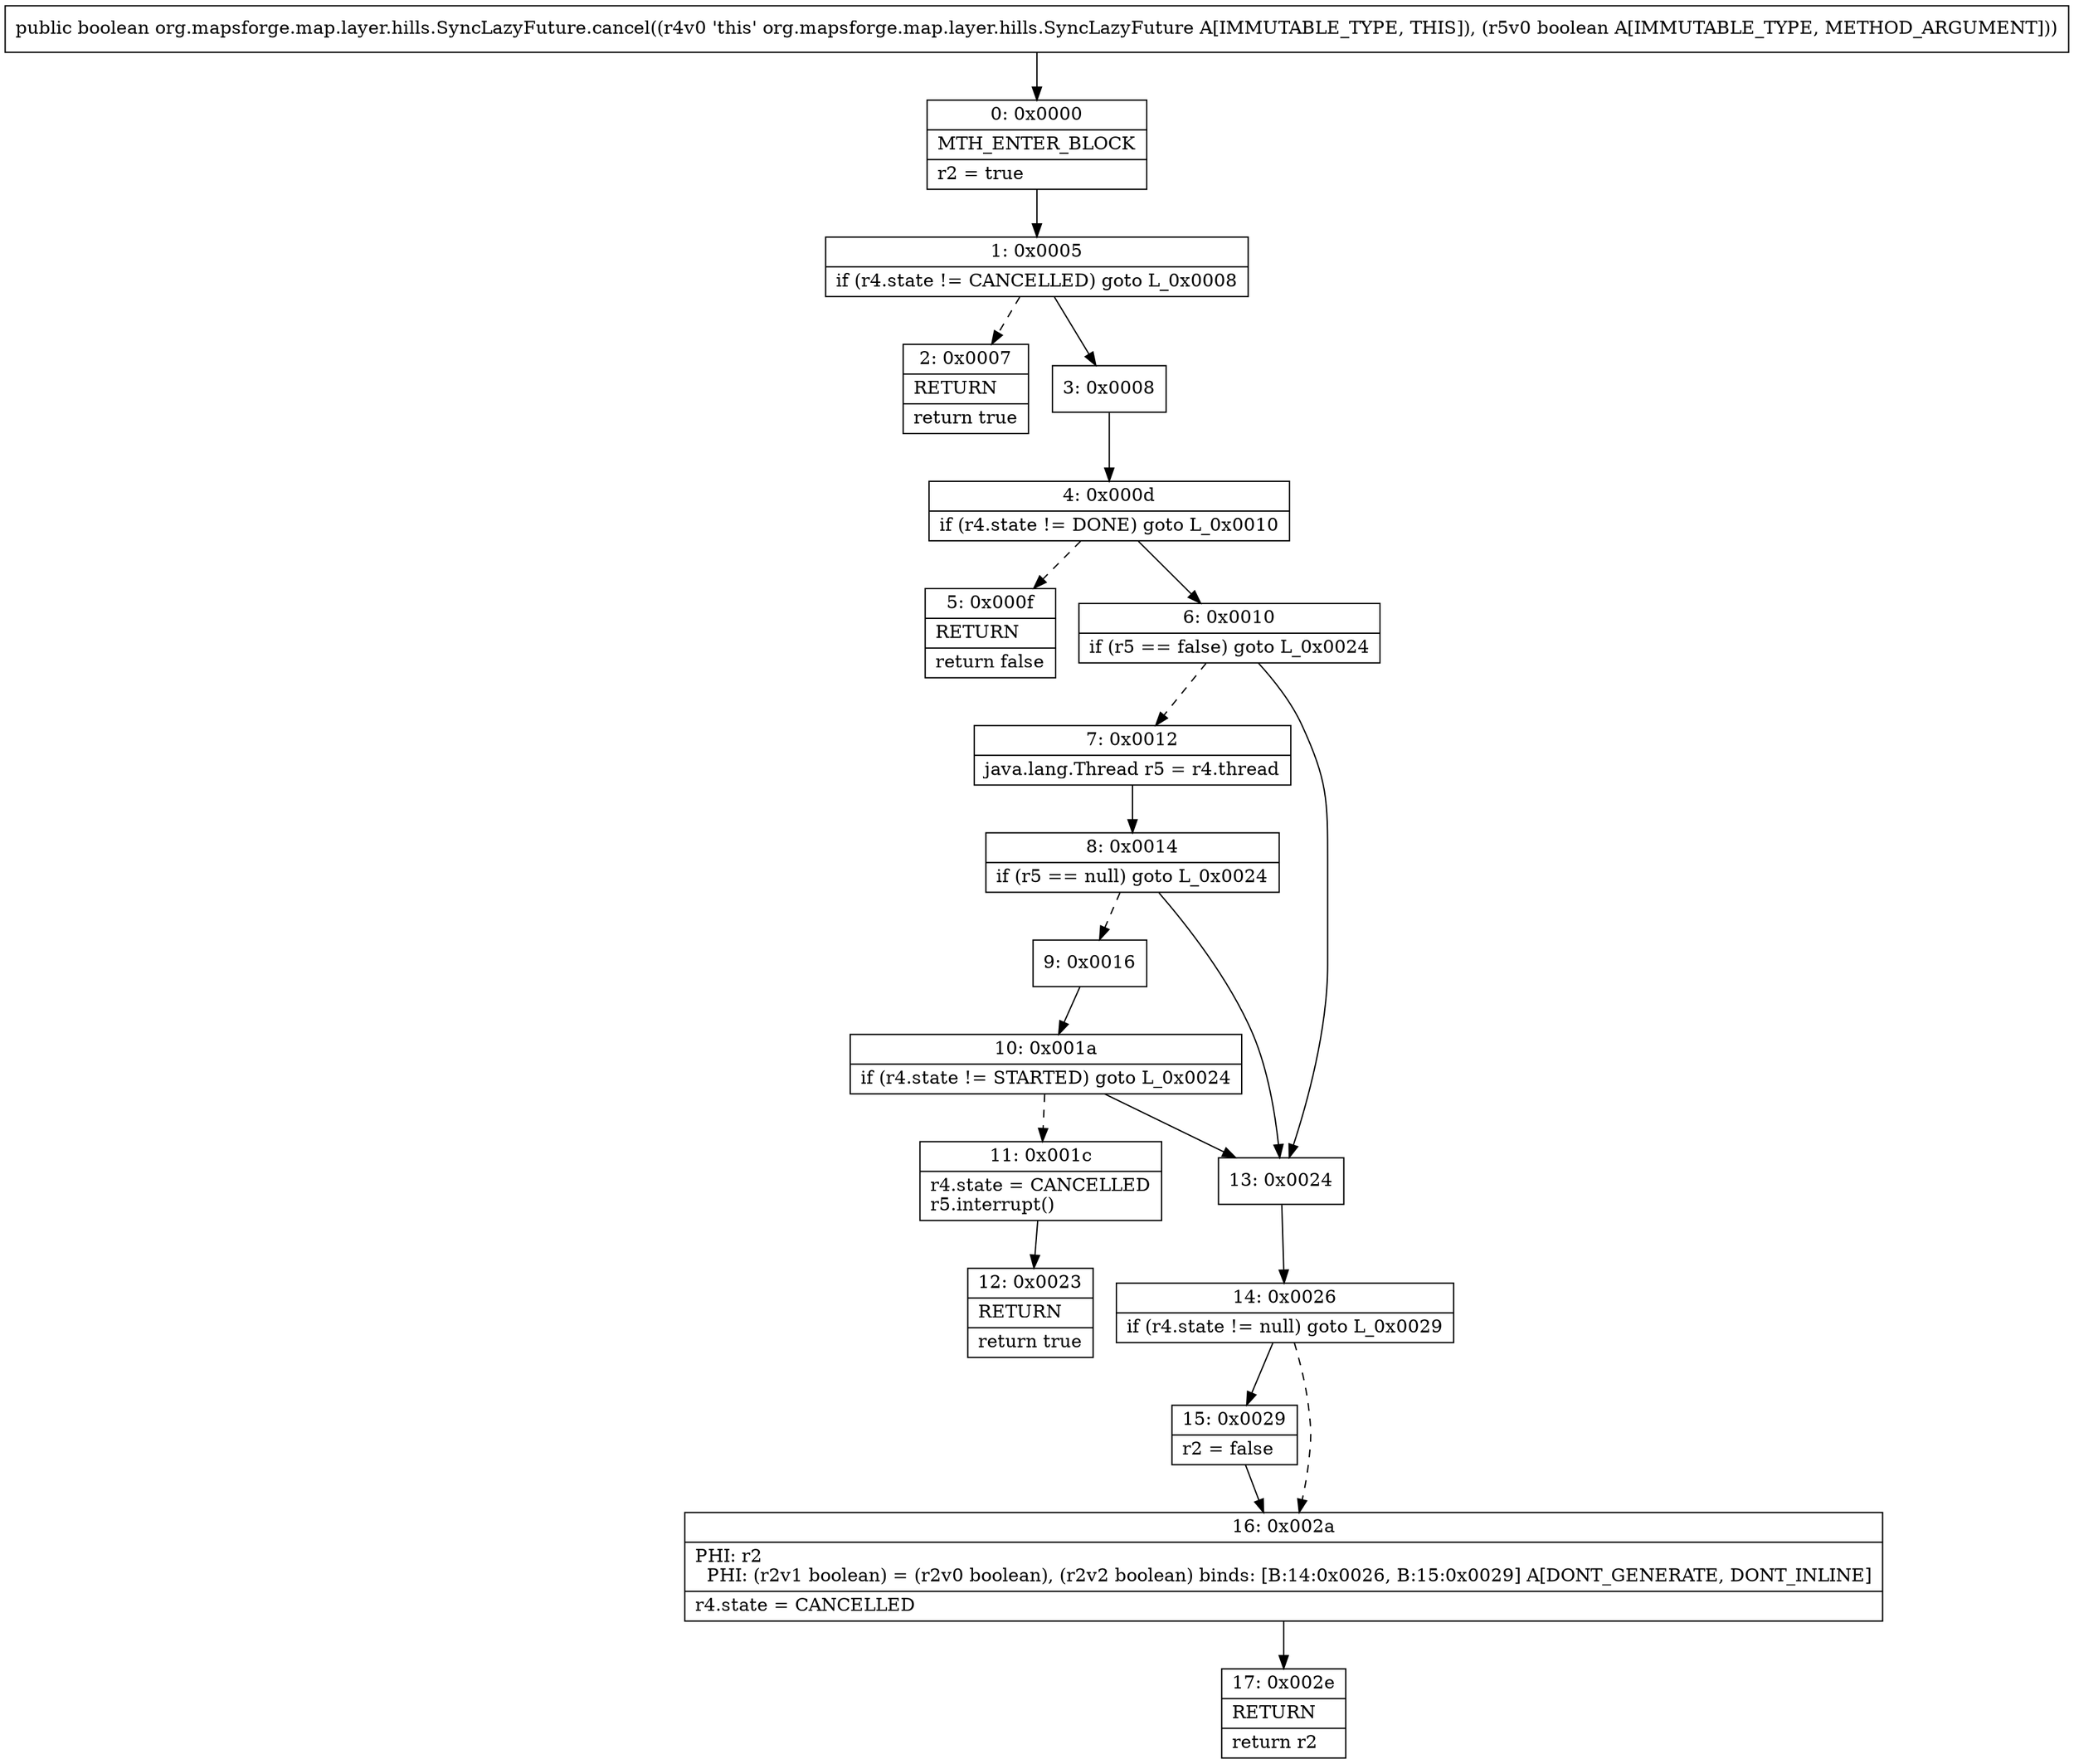digraph "CFG fororg.mapsforge.map.layer.hills.SyncLazyFuture.cancel(Z)Z" {
Node_0 [shape=record,label="{0\:\ 0x0000|MTH_ENTER_BLOCK\l|r2 = true\l}"];
Node_1 [shape=record,label="{1\:\ 0x0005|if (r4.state != CANCELLED) goto L_0x0008\l}"];
Node_2 [shape=record,label="{2\:\ 0x0007|RETURN\l|return true\l}"];
Node_3 [shape=record,label="{3\:\ 0x0008}"];
Node_4 [shape=record,label="{4\:\ 0x000d|if (r4.state != DONE) goto L_0x0010\l}"];
Node_5 [shape=record,label="{5\:\ 0x000f|RETURN\l|return false\l}"];
Node_6 [shape=record,label="{6\:\ 0x0010|if (r5 == false) goto L_0x0024\l}"];
Node_7 [shape=record,label="{7\:\ 0x0012|java.lang.Thread r5 = r4.thread\l}"];
Node_8 [shape=record,label="{8\:\ 0x0014|if (r5 == null) goto L_0x0024\l}"];
Node_9 [shape=record,label="{9\:\ 0x0016}"];
Node_10 [shape=record,label="{10\:\ 0x001a|if (r4.state != STARTED) goto L_0x0024\l}"];
Node_11 [shape=record,label="{11\:\ 0x001c|r4.state = CANCELLED\lr5.interrupt()\l}"];
Node_12 [shape=record,label="{12\:\ 0x0023|RETURN\l|return true\l}"];
Node_13 [shape=record,label="{13\:\ 0x0024}"];
Node_14 [shape=record,label="{14\:\ 0x0026|if (r4.state != null) goto L_0x0029\l}"];
Node_15 [shape=record,label="{15\:\ 0x0029|r2 = false\l}"];
Node_16 [shape=record,label="{16\:\ 0x002a|PHI: r2 \l  PHI: (r2v1 boolean) = (r2v0 boolean), (r2v2 boolean) binds: [B:14:0x0026, B:15:0x0029] A[DONT_GENERATE, DONT_INLINE]\l|r4.state = CANCELLED\l}"];
Node_17 [shape=record,label="{17\:\ 0x002e|RETURN\l|return r2\l}"];
MethodNode[shape=record,label="{public boolean org.mapsforge.map.layer.hills.SyncLazyFuture.cancel((r4v0 'this' org.mapsforge.map.layer.hills.SyncLazyFuture A[IMMUTABLE_TYPE, THIS]), (r5v0 boolean A[IMMUTABLE_TYPE, METHOD_ARGUMENT])) }"];
MethodNode -> Node_0;
Node_0 -> Node_1;
Node_1 -> Node_2[style=dashed];
Node_1 -> Node_3;
Node_3 -> Node_4;
Node_4 -> Node_5[style=dashed];
Node_4 -> Node_6;
Node_6 -> Node_7[style=dashed];
Node_6 -> Node_13;
Node_7 -> Node_8;
Node_8 -> Node_9[style=dashed];
Node_8 -> Node_13;
Node_9 -> Node_10;
Node_10 -> Node_11[style=dashed];
Node_10 -> Node_13;
Node_11 -> Node_12;
Node_13 -> Node_14;
Node_14 -> Node_15;
Node_14 -> Node_16[style=dashed];
Node_15 -> Node_16;
Node_16 -> Node_17;
}

